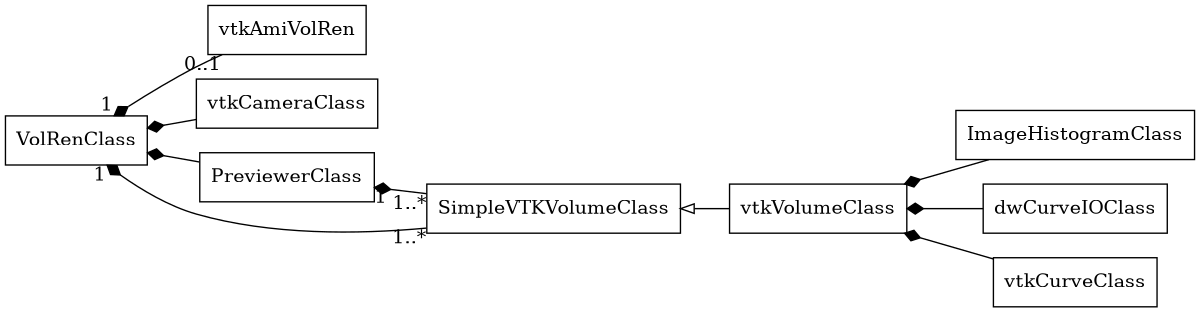 digraph {
  size=8
  node [ shape="box"]
  // nodes
  VolRenClass
  vtkAmiVolRen
  vtkVolumeClass
  vtkCameraClass
  PreviewerClass
  ImageHistogramClass
  dwCurveIOClass
  vtkCurveClass
  SimpleVTKVolumeClass
  
  // agregacion
  edge [ dir="back" arrowtail="diamond"]
  // edges
  VolRenClass -> vtkAmiVolRen [ headlabel="0..1" taillabel="1"]
  VolRenClass -> vtkCameraClass
  VolRenClass -> PreviewerClass
  VolRenClass -> SimpleVTKVolumeClass [ headlabel="1..*" taillabel="1"]
  PreviewerClass -> SimpleVTKVolumeClass [ headlabel="1..*" taillabel="1"]
  rank=same vtkAmiVolRen vtkVolumeClass vtkCameraClass PreviewerClass
  
  //
  vtkVolumeClass -> ImageHistogramClass
  vtkVolumeClass -> dwCurveIOClass
  vtkVolumeClass -> vtkCurveClass
  rank=same ImageHistogramClass dwCurveIOClass vtkCurveClass  
  // herencias
  edge [ dir="back" arrowtail="empty"]
  SimpleVTKVolumeClass -> vtkVolumeClass

  rankdir=LR
}
